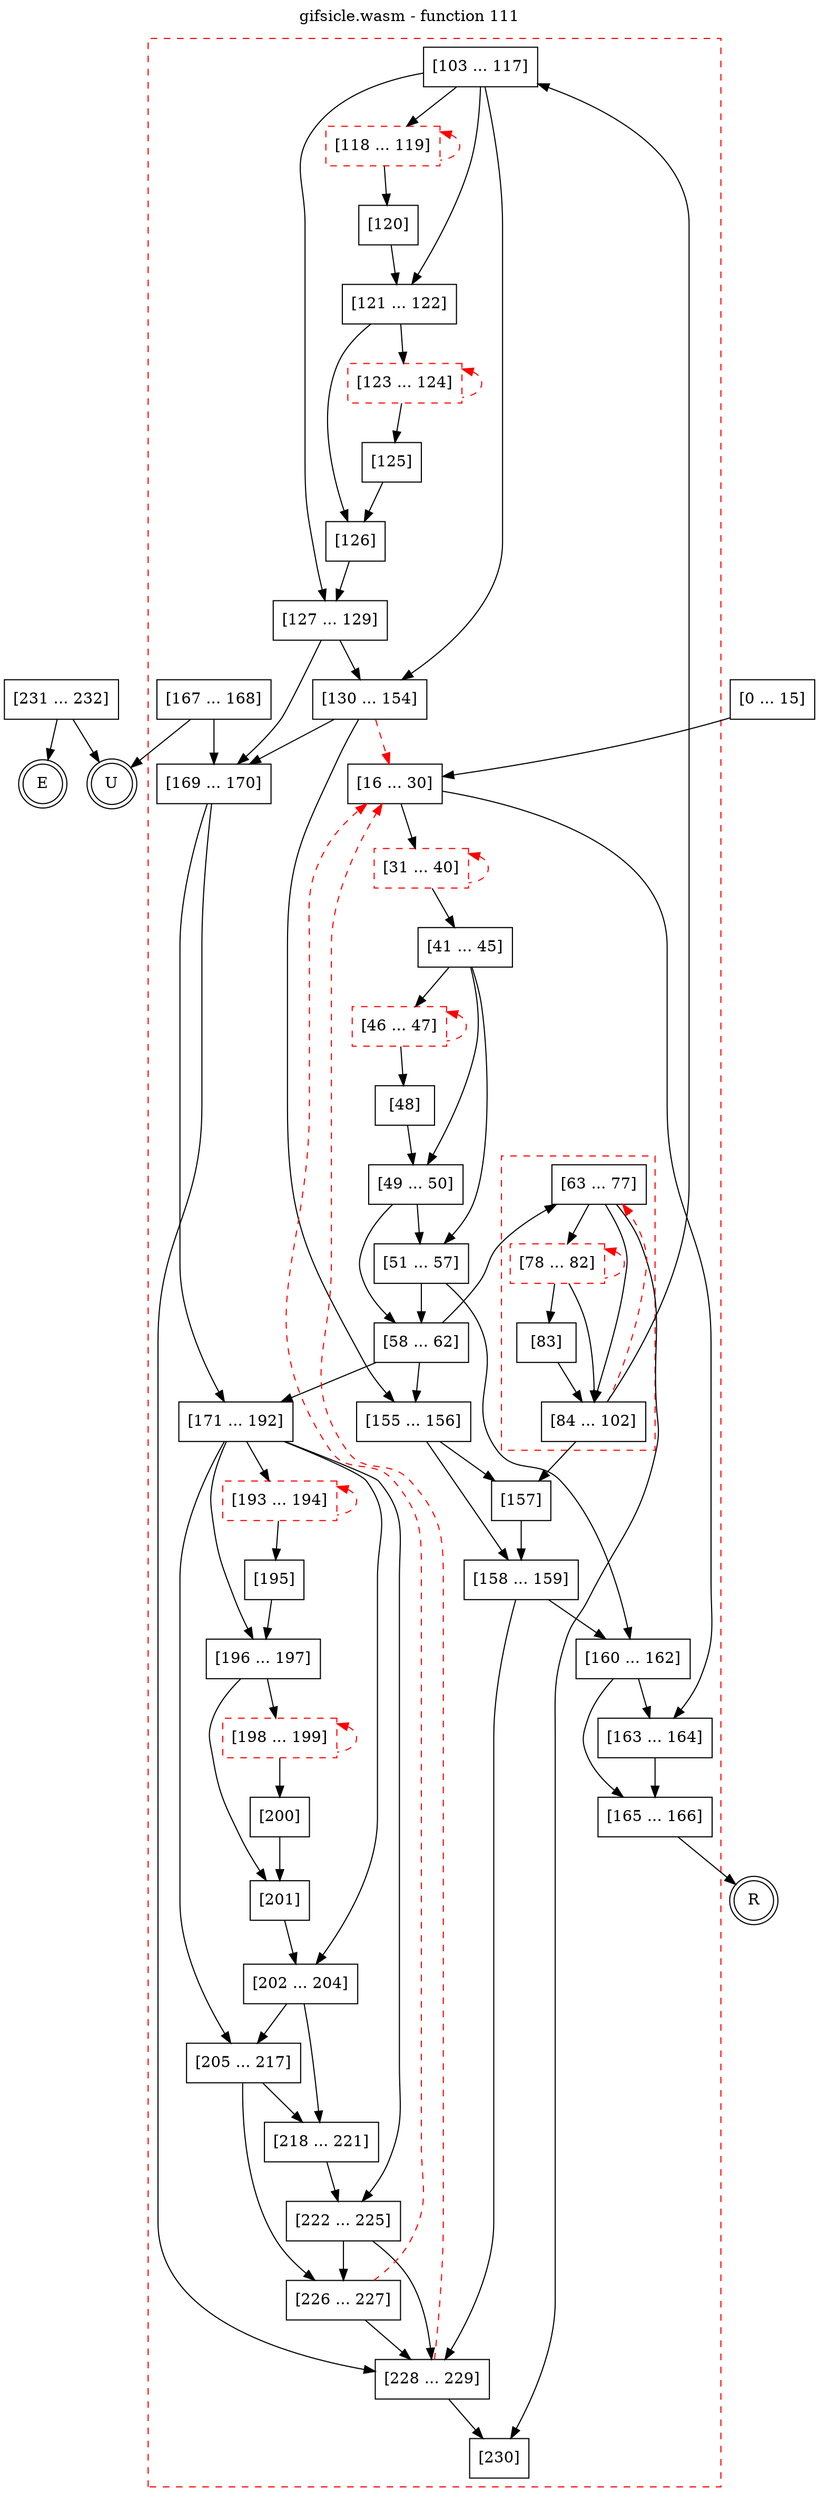 digraph finite_state_machine {
    label = "gifsicle.wasm - function 111"
    labelloc =  t
    labelfontsize = 16
    labelfontcolor = black
    labelfontname = "Helvetica"
    node [shape = doublecircle]; E U R ;
    node [shape = box];
    node [shape=box, color=black, style=solid] 0[label="[0 ... 15]"]
    subgraph cluster_16{
    label = "";
    style = dashed color = red;
    node [shape=box, color=black, style=solid] 16[label="[16 ... 30]"]
    node [shape=box, color=red, style=dashed] 31[label="[31 ... 40]"]
    node [shape=box, color=black, style=solid] 41[label="[41 ... 45]"]
    node [shape=box, color=red, style=dashed] 46[label="[46 ... 47]"]
    node [shape=box, color=black, style=solid] 48[label="[48]"]
    node [shape=box, color=black, style=solid] 49[label="[49 ... 50]"]
    node [shape=box, color=black, style=solid] 51[label="[51 ... 57]"]
    node [shape=box, color=black, style=solid] 58[label="[58 ... 62]"]
    subgraph cluster_63{
    label = "";
    style = dashed color = red;
    node [shape=box, color=black, style=solid] 63[label="[63 ... 77]"]
    node [shape=box, color=red, style=dashed] 78[label="[78 ... 82]"]
    node [shape=box, color=black, style=solid] 83[label="[83]"]
    node [shape=box, color=black, style=solid] 84[label="[84 ... 102]"]
    }
    node [shape=box, color=black, style=solid] 103[label="[103 ... 117]"]
    node [shape=box, color=red, style=dashed] 118[label="[118 ... 119]"]
    node [shape=box, color=black, style=solid] 120[label="[120]"]
    node [shape=box, color=black, style=solid] 121[label="[121 ... 122]"]
    node [shape=box, color=red, style=dashed] 123[label="[123 ... 124]"]
    node [shape=box, color=black, style=solid] 125[label="[125]"]
    node [shape=box, color=black, style=solid] 126[label="[126]"]
    node [shape=box, color=black, style=solid] 127[label="[127 ... 129]"]
    node [shape=box, color=black, style=solid] 130[label="[130 ... 154]"]
    node [shape=box, color=black, style=solid] 155[label="[155 ... 156]"]
    node [shape=box, color=black, style=solid] 157[label="[157]"]
    node [shape=box, color=black, style=solid] 158[label="[158 ... 159]"]
    node [shape=box, color=black, style=solid] 160[label="[160 ... 162]"]
    node [shape=box, color=black, style=solid] 163[label="[163 ... 164]"]
    node [shape=box, color=black, style=solid] 165[label="[165 ... 166]"]
    node [shape=box, color=black, style=solid] 167[label="[167 ... 168]"]
    node [shape=box, color=black, style=solid] 169[label="[169 ... 170]"]
    node [shape=box, color=black, style=solid] 171[label="[171 ... 192]"]
    node [shape=box, color=red, style=dashed] 193[label="[193 ... 194]"]
    node [shape=box, color=black, style=solid] 195[label="[195]"]
    node [shape=box, color=black, style=solid] 196[label="[196 ... 197]"]
    node [shape=box, color=red, style=dashed] 198[label="[198 ... 199]"]
    node [shape=box, color=black, style=solid] 200[label="[200]"]
    node [shape=box, color=black, style=solid] 201[label="[201]"]
    node [shape=box, color=black, style=solid] 202[label="[202 ... 204]"]
    node [shape=box, color=black, style=solid] 205[label="[205 ... 217]"]
    node [shape=box, color=black, style=solid] 218[label="[218 ... 221]"]
    node [shape=box, color=black, style=solid] 222[label="[222 ... 225]"]
    node [shape=box, color=black, style=solid] 226[label="[226 ... 227]"]
    node [shape=box, color=black, style=solid] 228[label="[228 ... 229]"]
    node [shape=box, color=black, style=solid] 230[label="[230]"]
    }
    node [shape=box, color=black, style=solid] 231[label="[231 ... 232]"]
    node [shape=box, color=black, style=solid] R[label="R"]
    node [shape=box, color=black, style=solid] U[label="U"]
    0 -> 16;
    16 -> 31;
    16 -> 163;
    31 -> 41;
    31 -> 31[style="dashed" color="red" dir=back];
    41 -> 46;
    41 -> 49;
    41 -> 51;
    46 -> 48;
    46 -> 46[style="dashed" color="red" dir=back];
    48 -> 49;
    49 -> 51;
    49 -> 58;
    51 -> 58;
    51 -> 160;
    58 -> 63;
    58 -> 155;
    58 -> 171;
    63 -> 78;
    63 -> 84;
    63 -> 230;
    78 -> 83;
    78 -> 84;
    78 -> 78[style="dashed" color="red" dir=back];
    83 -> 84;
    84 -> 63[style="dashed" color="red"];
    84 -> 103;
    84 -> 157;
    103 -> 118;
    103 -> 121;
    103 -> 127;
    103 -> 130;
    118 -> 120;
    118 -> 118[style="dashed" color="red" dir=back];
    120 -> 121;
    121 -> 123;
    121 -> 126;
    123 -> 125;
    123 -> 123[style="dashed" color="red" dir=back];
    125 -> 126;
    126 -> 127;
    127 -> 130;
    127 -> 169;
    130 -> 16[style="dashed" color="red"];
    130 -> 155;
    130 -> 169;
    155 -> 157;
    155 -> 158;
    157 -> 158;
    158 -> 160;
    158 -> 228;
    160 -> 163;
    160 -> 165;
    163 -> 165;
    165 -> R;
    167 -> 169;
    167 -> U;
    169 -> 171;
    169 -> 228;
    171 -> 193;
    171 -> 196;
    171 -> 202;
    171 -> 205;
    171 -> 222;
    193 -> 195;
    193 -> 193[style="dashed" color="red" dir=back];
    195 -> 196;
    196 -> 198;
    196 -> 201;
    198 -> 200;
    198 -> 198[style="dashed" color="red" dir=back];
    200 -> 201;
    201 -> 202;
    202 -> 205;
    202 -> 218;
    205 -> 218;
    205 -> 226;
    218 -> 222;
    222 -> 226;
    222 -> 228;
    226 -> 16[style="dashed" color="red"];
    226 -> 228;
    228 -> 16[style="dashed" color="red"];
    228 -> 230;
    231 -> E;
    231 -> U;
}

